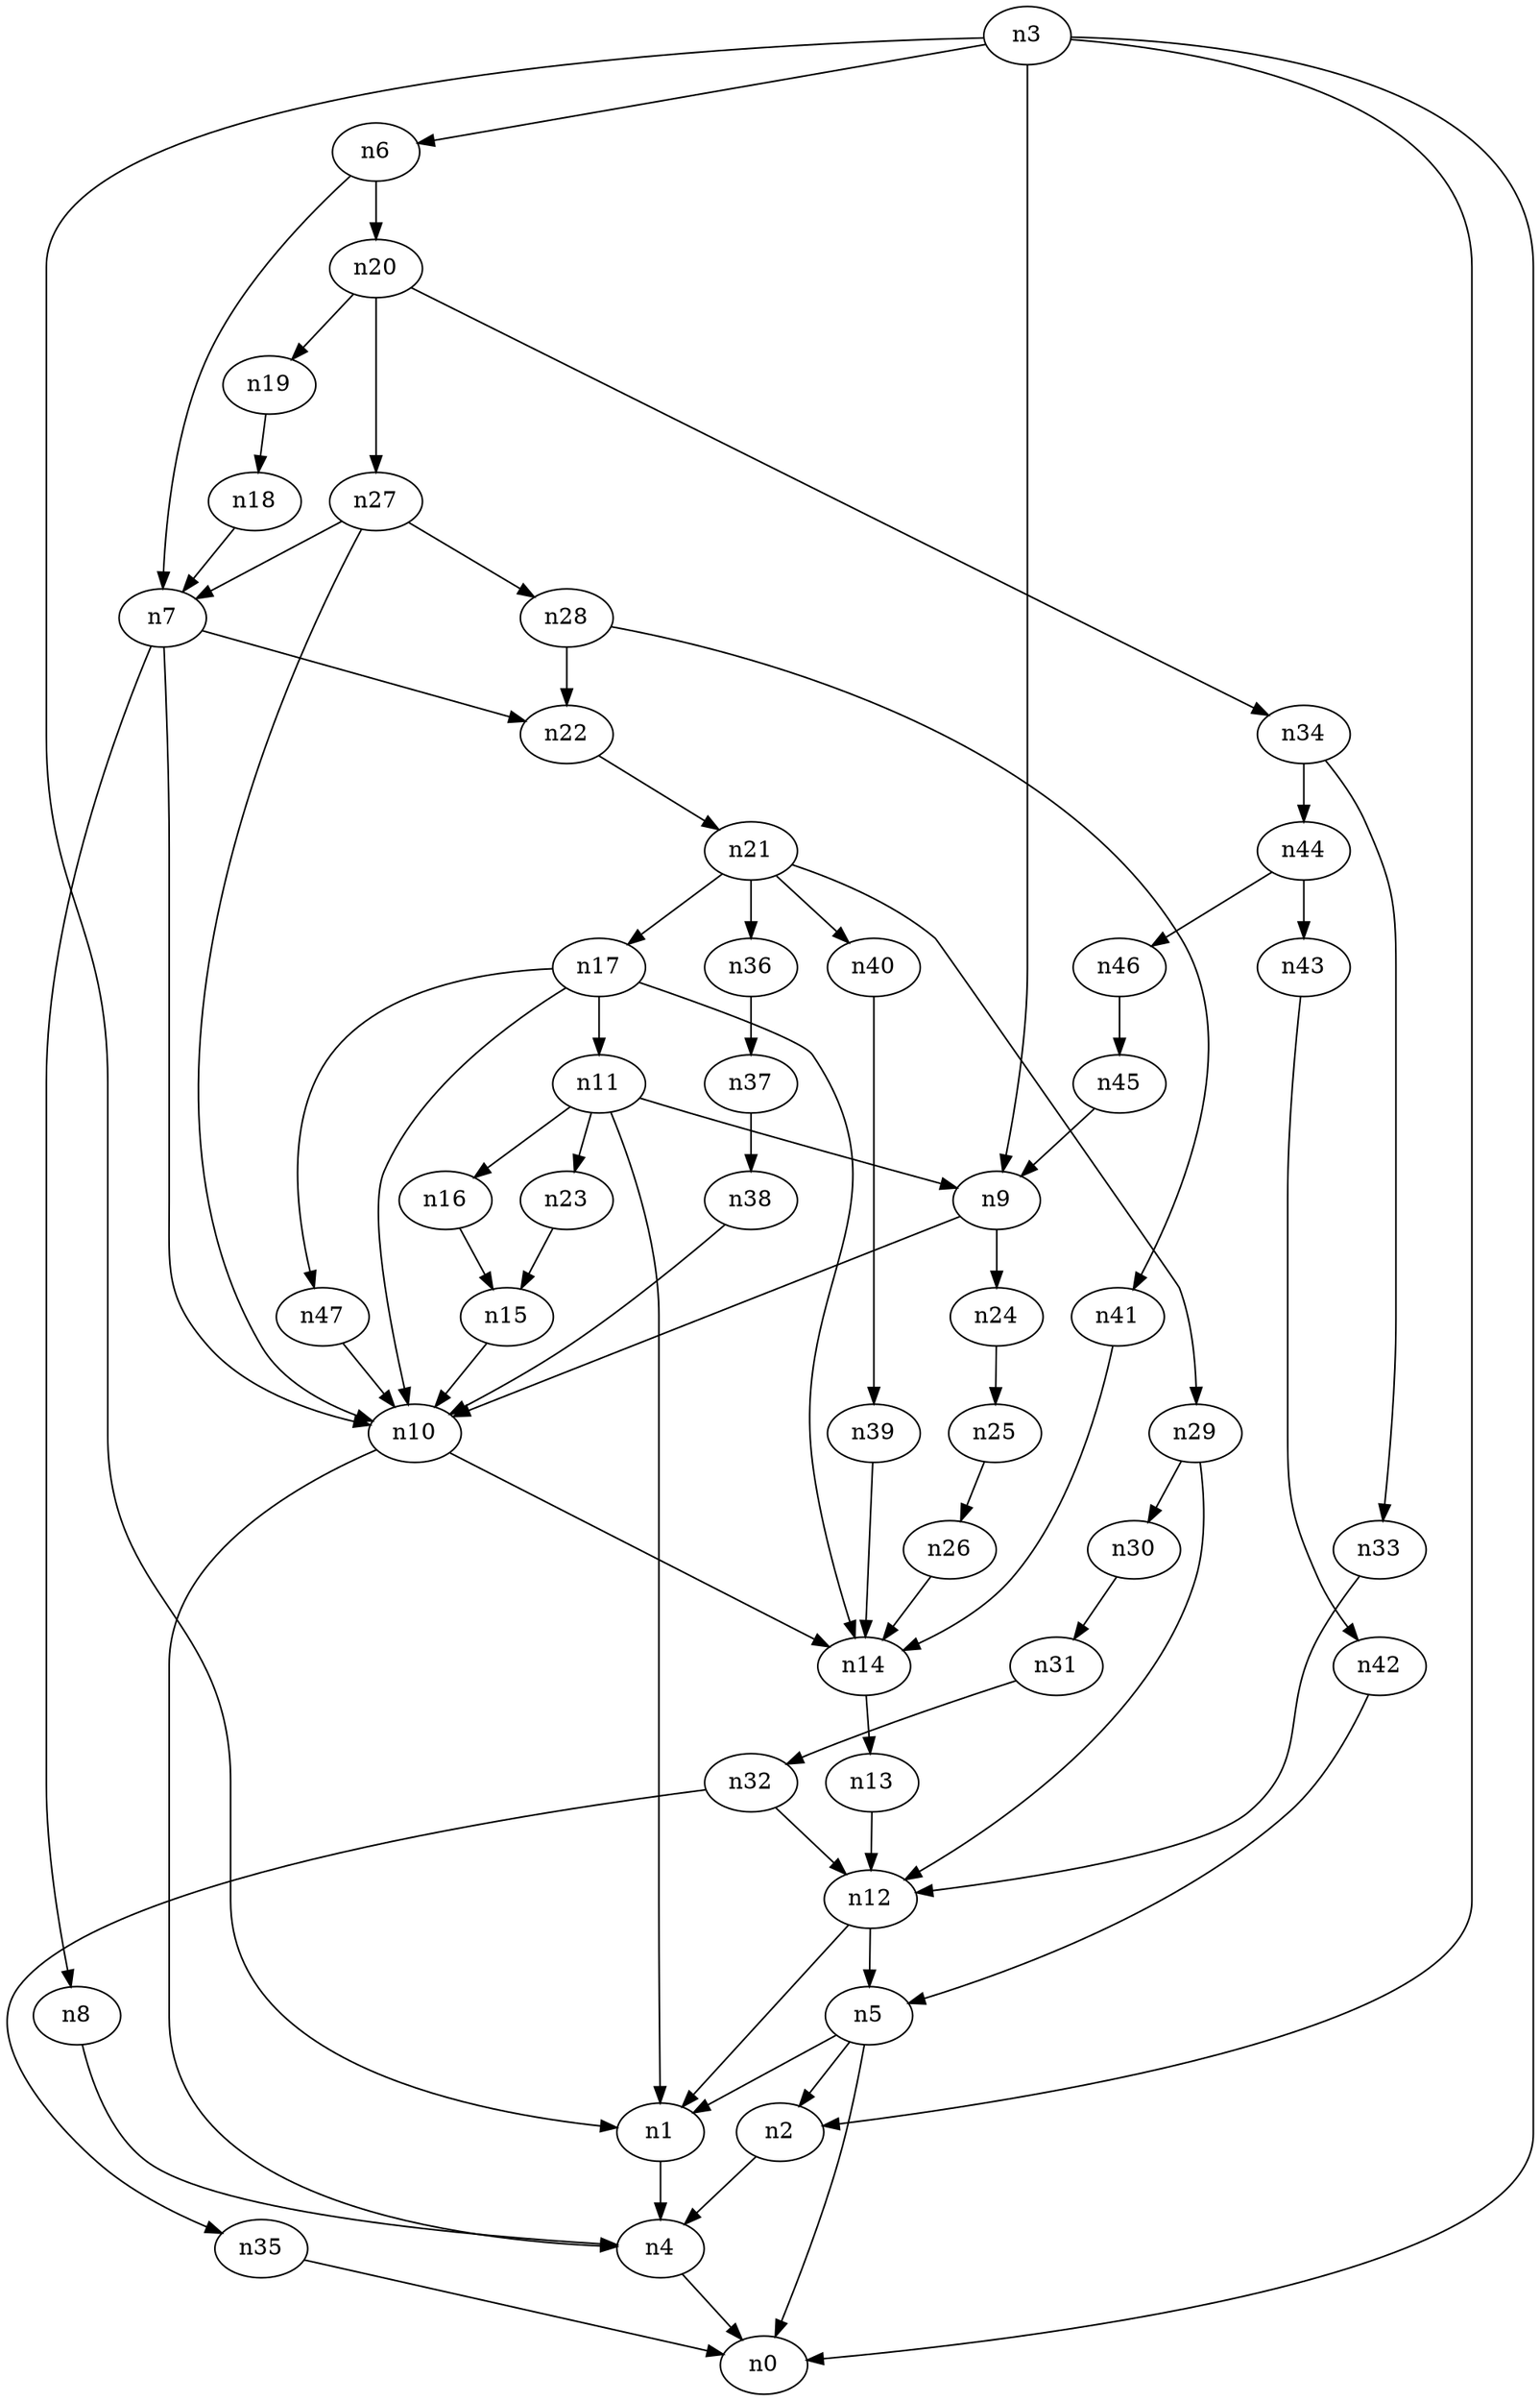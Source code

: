digraph G {
	n1 -> n4	 [_graphml_id=e4];
	n2 -> n4	 [_graphml_id=e7];
	n3 -> n0	 [_graphml_id=e0];
	n3 -> n1	 [_graphml_id=e3];
	n3 -> n2	 [_graphml_id=e6];
	n3 -> n6	 [_graphml_id=e9];
	n3 -> n9	 [_graphml_id=e13];
	n4 -> n0	 [_graphml_id=e1];
	n5 -> n0	 [_graphml_id=e2];
	n5 -> n1	 [_graphml_id=e5];
	n5 -> n2	 [_graphml_id=e8];
	n6 -> n7	 [_graphml_id=e10];
	n6 -> n20	 [_graphml_id=e32];
	n7 -> n8	 [_graphml_id=e11];
	n7 -> n10	 [_graphml_id=e18];
	n7 -> n22	 [_graphml_id=e35];
	n8 -> n4	 [_graphml_id=e12];
	n9 -> n10	 [_graphml_id=e14];
	n9 -> n24	 [_graphml_id=e38];
	n10 -> n4	 [_graphml_id=e15];
	n10 -> n14	 [_graphml_id=e22];
	n11 -> n1	 [_graphml_id=e17];
	n11 -> n9	 [_graphml_id=e16];
	n11 -> n16	 [_graphml_id=e25];
	n11 -> n23	 [_graphml_id=e37];
	n12 -> n1	 [_graphml_id=e28];
	n12 -> n5	 [_graphml_id=e19];
	n13 -> n12	 [_graphml_id=e20];
	n14 -> n13	 [_graphml_id=e21];
	n15 -> n10	 [_graphml_id=e23];
	n16 -> n15	 [_graphml_id=e24];
	n17 -> n10	 [_graphml_id=e47];
	n17 -> n11	 [_graphml_id=e27];
	n17 -> n14	 [_graphml_id=e26];
	n17 -> n47	 [_graphml_id=e75];
	n18 -> n7	 [_graphml_id=e29];
	n19 -> n18	 [_graphml_id=e30];
	n20 -> n19	 [_graphml_id=e31];
	n20 -> n27	 [_graphml_id=e67];
	n20 -> n34	 [_graphml_id=e54];
	n21 -> n17	 [_graphml_id=e33];
	n21 -> n29	 [_graphml_id=e45];
	n21 -> n36	 [_graphml_id=e58];
	n21 -> n40	 [_graphml_id=e64];
	n22 -> n21	 [_graphml_id=e34];
	n23 -> n15	 [_graphml_id=e36];
	n24 -> n25	 [_graphml_id=e39];
	n25 -> n26	 [_graphml_id=e40];
	n26 -> n14	 [_graphml_id=e41];
	n27 -> n7	 [_graphml_id=e42];
	n27 -> n10	 [_graphml_id=e57];
	n27 -> n28	 [_graphml_id=e43];
	n28 -> n22	 [_graphml_id=e44];
	n28 -> n41	 [_graphml_id=e66];
	n29 -> n12	 [_graphml_id=e46];
	n29 -> n30	 [_graphml_id=e48];
	n30 -> n31	 [_graphml_id=e49];
	n31 -> n32	 [_graphml_id=e50];
	n32 -> n12	 [_graphml_id=e51];
	n32 -> n35	 [_graphml_id=e55];
	n33 -> n12	 [_graphml_id=e52];
	n34 -> n33	 [_graphml_id=e53];
	n34 -> n44	 [_graphml_id=e71];
	n35 -> n0	 [_graphml_id=e56];
	n36 -> n37	 [_graphml_id=e59];
	n37 -> n38	 [_graphml_id=e60];
	n38 -> n10	 [_graphml_id=e61];
	n39 -> n14	 [_graphml_id=e62];
	n40 -> n39	 [_graphml_id=e63];
	n41 -> n14	 [_graphml_id=e65];
	n42 -> n5	 [_graphml_id=e68];
	n43 -> n42	 [_graphml_id=e69];
	n44 -> n43	 [_graphml_id=e70];
	n44 -> n46	 [_graphml_id=e74];
	n45 -> n9	 [_graphml_id=e72];
	n46 -> n45	 [_graphml_id=e73];
	n47 -> n10	 [_graphml_id=e76];
}
